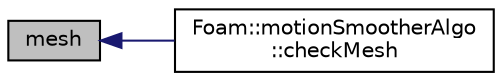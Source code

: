digraph "mesh"
{
  bgcolor="transparent";
  edge [fontname="Helvetica",fontsize="10",labelfontname="Helvetica",labelfontsize="10"];
  node [fontname="Helvetica",fontsize="10",shape=record];
  rankdir="LR";
  Node1 [label="mesh",height=0.2,width=0.4,color="black", fillcolor="grey75", style="filled", fontcolor="black"];
  Node1 -> Node2 [dir="back",color="midnightblue",fontsize="10",style="solid",fontname="Helvetica"];
  Node2 [label="Foam::motionSmootherAlgo\l::checkMesh",height=0.2,width=0.4,color="black",URL="$a01564.html#aa9f61ed4ec6238efaec747b27fa0143c",tooltip="Check part of mesh including baffles with mesh settings in dict. "];
}
